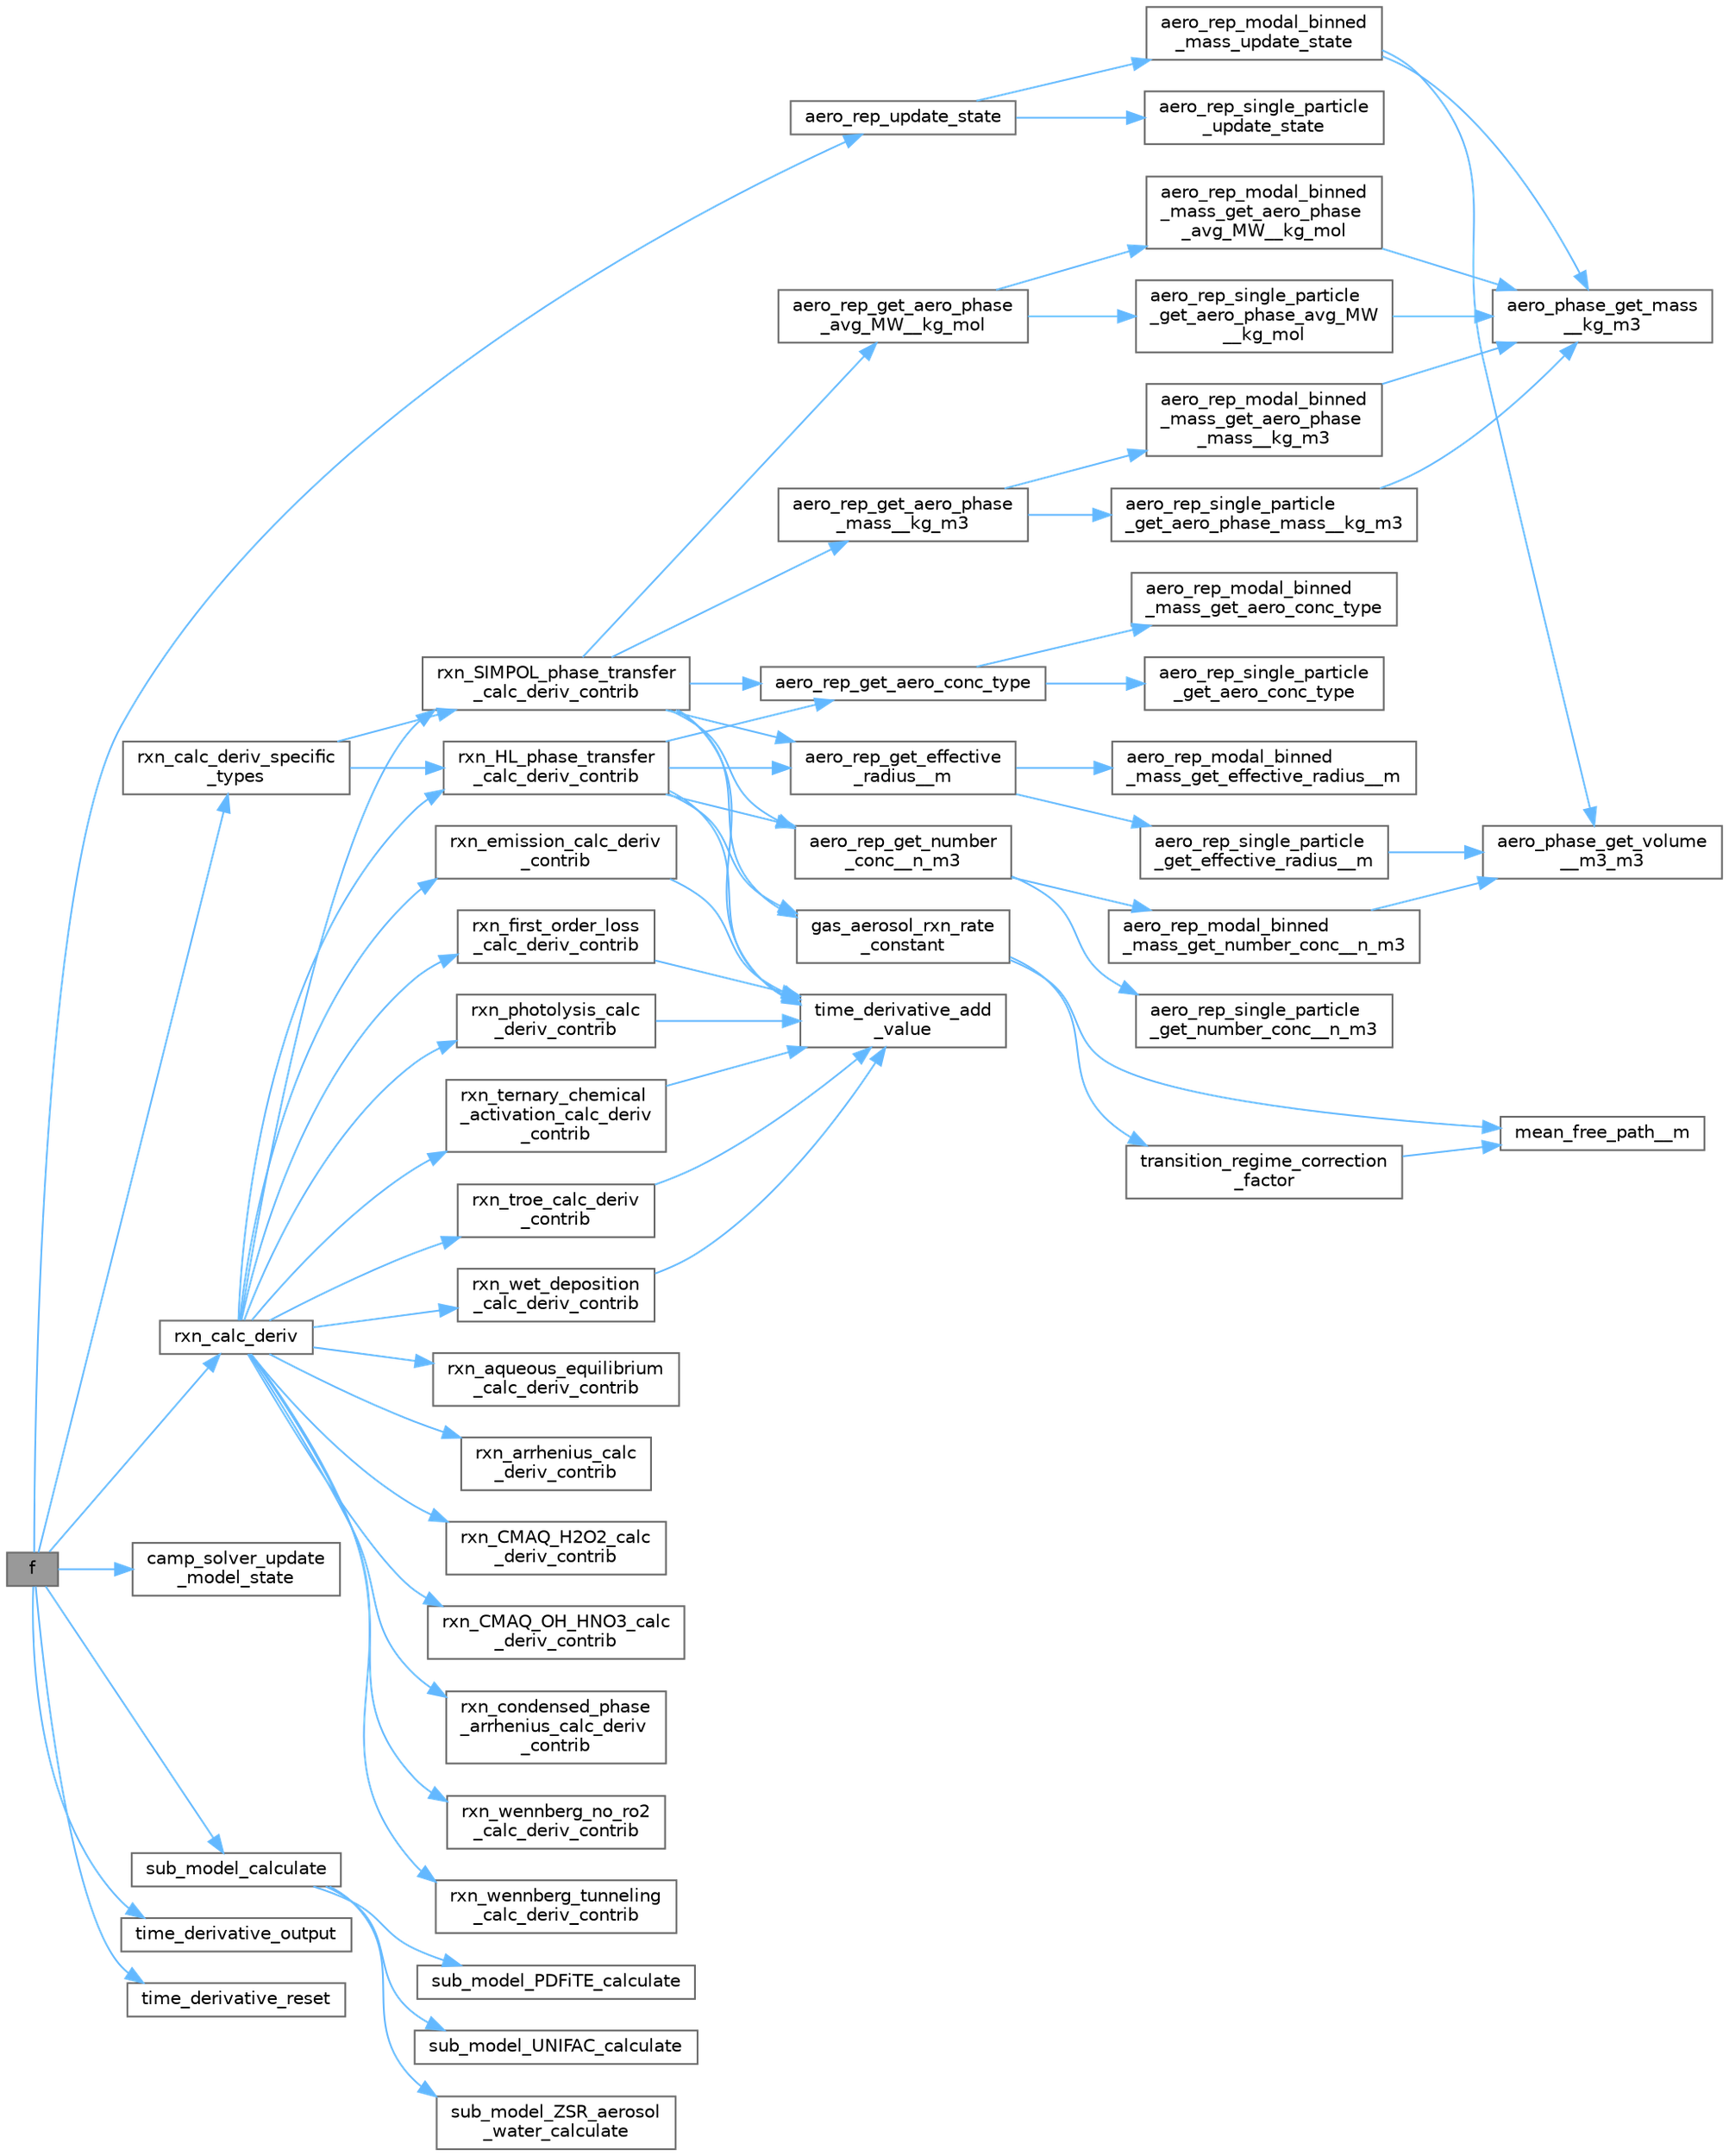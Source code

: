 digraph "f"
{
 // LATEX_PDF_SIZE
  bgcolor="transparent";
  edge [fontname=Helvetica,fontsize=10,labelfontname=Helvetica,labelfontsize=10];
  node [fontname=Helvetica,fontsize=10,shape=box,height=0.2,width=0.4];
  rankdir="LR";
  Node1 [label="f",height=0.2,width=0.4,color="gray40", fillcolor="grey60", style="filled", fontcolor="black",tooltip="Compute the time derivative f(t,y)"];
  Node1 -> Node2 [color="steelblue1",style="solid"];
  Node2 [label="aero_rep_update_state",height=0.2,width=0.4,color="grey40", fillcolor="white", style="filled",URL="$aero__rep__solver_8c.html#a42041b486fc391bc9abeee5d1ad666b2",tooltip="Update the aerosol representations for a new state."];
  Node2 -> Node3 [color="steelblue1",style="solid"];
  Node3 [label="aero_rep_modal_binned\l_mass_update_state",height=0.2,width=0.4,color="grey40", fillcolor="white", style="filled",URL="$aero__rep__modal__binned__mass_8c.html#a567e448c1ea25085add6257c6b8930c6",tooltip="Update aerosol representation data for a new state."];
  Node3 -> Node4 [color="steelblue1",style="solid"];
  Node4 [label="aero_phase_get_mass\l__kg_m3",height=0.2,width=0.4,color="grey40", fillcolor="white", style="filled",URL="$aero__phase__solver_8c.html#a965e0b9fc79db694be201edd05377dd1",tooltip="Get the mass and average MW in an aerosol phase."];
  Node3 -> Node5 [color="steelblue1",style="solid"];
  Node5 [label="aero_phase_get_volume\l__m3_m3",height=0.2,width=0.4,color="grey40", fillcolor="white", style="filled",URL="$aero__phase__solver_8c.html#a6e493e863924f29d6bd06598fa657f08",tooltip="Get the volume of an aerosol phase."];
  Node2 -> Node6 [color="steelblue1",style="solid"];
  Node6 [label="aero_rep_single_particle\l_update_state",height=0.2,width=0.4,color="grey40", fillcolor="white", style="filled",URL="$aero__rep__single__particle_8c.html#afc5e4c6a81bf52bf0c8ee88037a4954d",tooltip="Update aerosol representation data for a new state."];
  Node1 -> Node7 [color="steelblue1",style="solid"];
  Node7 [label="camp_solver_update\l_model_state",height=0.2,width=0.4,color="grey40", fillcolor="white", style="filled",URL="$camp__solver_8c.html#a21373e1f8bad206f6437deeea571f51c",tooltip="Update the model state from the current solver state."];
  Node1 -> Node8 [color="steelblue1",style="solid"];
  Node8 [label="rxn_calc_deriv",height=0.2,width=0.4,color="grey40", fillcolor="white", style="filled",URL="$rxn__solver_8c.html#af014568140c63dfab9ea1c92b056e3b8",tooltip="Calculate the time derivative ."];
  Node8 -> Node9 [color="steelblue1",style="solid"];
  Node9 [label="rxn_aqueous_equilibrium\l_calc_deriv_contrib",height=0.2,width=0.4,color="grey40", fillcolor="white", style="filled",URL="$rxns_8h.html#a8e696264a0e9f8f72c2cb00b5605cbeb",tooltip=" "];
  Node8 -> Node10 [color="steelblue1",style="solid"];
  Node10 [label="rxn_arrhenius_calc\l_deriv_contrib",height=0.2,width=0.4,color="grey40", fillcolor="white", style="filled",URL="$rxns_8h.html#a760b30a313fd1608941b8ac584a128df",tooltip=" "];
  Node8 -> Node11 [color="steelblue1",style="solid"];
  Node11 [label="rxn_CMAQ_H2O2_calc\l_deriv_contrib",height=0.2,width=0.4,color="grey40", fillcolor="white", style="filled",URL="$rxns_8h.html#a3eb8ba0e04dfdffa6171688dd493d171",tooltip=" "];
  Node8 -> Node12 [color="steelblue1",style="solid"];
  Node12 [label="rxn_CMAQ_OH_HNO3_calc\l_deriv_contrib",height=0.2,width=0.4,color="grey40", fillcolor="white", style="filled",URL="$rxns_8h.html#a2a4e9aea8e3d4a8779ec943d9ccaaad8",tooltip=" "];
  Node8 -> Node13 [color="steelblue1",style="solid"];
  Node13 [label="rxn_condensed_phase\l_arrhenius_calc_deriv\l_contrib",height=0.2,width=0.4,color="grey40", fillcolor="white", style="filled",URL="$rxns_8h.html#a838b8326dbcfa12692ecf289685897a2",tooltip=" "];
  Node8 -> Node14 [color="steelblue1",style="solid"];
  Node14 [label="rxn_emission_calc_deriv\l_contrib",height=0.2,width=0.4,color="grey40", fillcolor="white", style="filled",URL="$rxn__emission_8c.html#a0fc4250b628dae19ab3c2081a283e2b8",tooltip="Calculate contributions to the time derivative  from this reaction."];
  Node14 -> Node15 [color="steelblue1",style="solid"];
  Node15 [label="time_derivative_add\l_value",height=0.2,width=0.4,color="grey40", fillcolor="white", style="filled",URL="$time__derivative_8c.html#af4c9ab5040b544a8ec4b63a1c75922e2",tooltip="Add a contribution to the time derivative."];
  Node8 -> Node16 [color="steelblue1",style="solid"];
  Node16 [label="rxn_first_order_loss\l_calc_deriv_contrib",height=0.2,width=0.4,color="grey40", fillcolor="white", style="filled",URL="$rxn__first__order__loss_8c.html#ac1d2c5d3bf68d6adcdc4183ba340175d",tooltip="Calculate contributions to the time derivative  from this reaction."];
  Node16 -> Node15 [color="steelblue1",style="solid"];
  Node8 -> Node17 [color="steelblue1",style="solid"];
  Node17 [label="rxn_HL_phase_transfer\l_calc_deriv_contrib",height=0.2,width=0.4,color="grey40", fillcolor="white", style="filled",URL="$rxn___h_l__phase__transfer_8c.html#aa82a07e921e3d22fda1d52073b16219d",tooltip="Calculate contributions to the time derivative  from this reaction."];
  Node17 -> Node18 [color="steelblue1",style="solid"];
  Node18 [label="aero_rep_get_aero_conc_type",height=0.2,width=0.4,color="grey40", fillcolor="white", style="filled",URL="$aero__rep__solver_8c.html#a00aee7bec2d9284a74c0eb26d346dc81",tooltip="Check whether aerosol concentrations are per-particle or total for each phase."];
  Node18 -> Node19 [color="steelblue1",style="solid"];
  Node19 [label="aero_rep_modal_binned\l_mass_get_aero_conc_type",height=0.2,width=0.4,color="grey40", fillcolor="white", style="filled",URL="$aero__rep__modal__binned__mass_8c.html#a5806fae1fe7d70369bfb7a0d9c54d12f",tooltip="Get the type of aerosol concentration used."];
  Node18 -> Node20 [color="steelblue1",style="solid"];
  Node20 [label="aero_rep_single_particle\l_get_aero_conc_type",height=0.2,width=0.4,color="grey40", fillcolor="white", style="filled",URL="$aero__rep__single__particle_8c.html#a59114de73dd305d5825a8547155b8946",tooltip="Get the type of aerosol concentration used."];
  Node17 -> Node21 [color="steelblue1",style="solid"];
  Node21 [label="aero_rep_get_effective\l_radius__m",height=0.2,width=0.4,color="grey40", fillcolor="white", style="filled",URL="$aero__rep__solver_8c.html#aab8fc9de2c9bfe5d012e80322a5b653b",tooltip="Get the effective particle radius,  (m)"];
  Node21 -> Node22 [color="steelblue1",style="solid"];
  Node22 [label="aero_rep_modal_binned\l_mass_get_effective_radius__m",height=0.2,width=0.4,color="grey40", fillcolor="white", style="filled",URL="$aero__rep__modal__binned__mass_8c.html#a8d5bf734337581d90c2280ab858ccf96",tooltip="Get the effective particle radius  (m)"];
  Node21 -> Node23 [color="steelblue1",style="solid"];
  Node23 [label="aero_rep_single_particle\l_get_effective_radius__m",height=0.2,width=0.4,color="grey40", fillcolor="white", style="filled",URL="$aero__rep__single__particle_8c.html#a48b11d345d89071d34e67b5063b1b891",tooltip="Get the effective particle radius  (m)"];
  Node23 -> Node5 [color="steelblue1",style="solid"];
  Node17 -> Node24 [color="steelblue1",style="solid"];
  Node24 [label="aero_rep_get_number\l_conc__n_m3",height=0.2,width=0.4,color="grey40", fillcolor="white", style="filled",URL="$aero__rep__solver_8c.html#aa56870eb4fe20532461b1634d7688210",tooltip="Get the particle number concentration  ( )"];
  Node24 -> Node25 [color="steelblue1",style="solid"];
  Node25 [label="aero_rep_modal_binned\l_mass_get_number_conc__n_m3",height=0.2,width=0.4,color="grey40", fillcolor="white", style="filled",URL="$aero__rep__modal__binned__mass_8c.html#a2e585253c19aa48dec8c55b963999e9d",tooltip="Get the particle number concentration  ( )"];
  Node25 -> Node5 [color="steelblue1",style="solid"];
  Node24 -> Node26 [color="steelblue1",style="solid"];
  Node26 [label="aero_rep_single_particle\l_get_number_conc__n_m3",height=0.2,width=0.4,color="grey40", fillcolor="white", style="filled",URL="$aero__rep__single__particle_8c.html#afa7d35b774d0ab4d7cad7fb30d75e897",tooltip="Get the particle number concentration  ( )"];
  Node17 -> Node27 [color="steelblue1",style="solid"];
  Node27 [label="gas_aerosol_rxn_rate\l_constant",height=0.2,width=0.4,color="grey40", fillcolor="white", style="filled",URL="$util_8h.html#ada92558814324f22e19743fbf25ceb0f",tooltip=" "];
  Node27 -> Node28 [color="steelblue1",style="solid"];
  Node28 [label="mean_free_path__m",height=0.2,width=0.4,color="grey40", fillcolor="white", style="filled",URL="$util_8h.html#ae1c969544a10c17746622cf73186835c",tooltip=" "];
  Node27 -> Node29 [color="steelblue1",style="solid"];
  Node29 [label="transition_regime_correction\l_factor",height=0.2,width=0.4,color="grey40", fillcolor="white", style="filled",URL="$util_8h.html#a0ade6cf865e738fbd0629ca08500679d",tooltip=" "];
  Node29 -> Node28 [color="steelblue1",style="solid"];
  Node17 -> Node15 [color="steelblue1",style="solid"];
  Node8 -> Node30 [color="steelblue1",style="solid"];
  Node30 [label="rxn_photolysis_calc\l_deriv_contrib",height=0.2,width=0.4,color="grey40", fillcolor="white", style="filled",URL="$rxn__photolysis_8c.html#a821ebabf2abba0aa6b465747178f33d6",tooltip="Calculate contributions to the time derivative  from this reaction."];
  Node30 -> Node15 [color="steelblue1",style="solid"];
  Node8 -> Node31 [color="steelblue1",style="solid"];
  Node31 [label="rxn_SIMPOL_phase_transfer\l_calc_deriv_contrib",height=0.2,width=0.4,color="grey40", fillcolor="white", style="filled",URL="$rxn___s_i_m_p_o_l__phase__transfer_8c.html#a8387f10a0a5aa0b38cc545859542f3c4",tooltip="Calculate contributions to the time derivative  from this reaction."];
  Node31 -> Node18 [color="steelblue1",style="solid"];
  Node31 -> Node32 [color="steelblue1",style="solid"];
  Node32 [label="aero_rep_get_aero_phase\l_avg_MW__kg_mol",height=0.2,width=0.4,color="grey40", fillcolor="white", style="filled",URL="$aero__rep__solver_8c.html#a513044e29b338d17d02b5bc472a8046f",tooltip="Get the average molecular weight of an aerosol phase in this representation  ( )"];
  Node32 -> Node33 [color="steelblue1",style="solid"];
  Node33 [label="aero_rep_modal_binned\l_mass_get_aero_phase\l_avg_MW__kg_mol",height=0.2,width=0.4,color="grey40", fillcolor="white", style="filled",URL="$aero__rep__modal__binned__mass_8c.html#a2c1fd8badaa6ebffd2b45ab5314c1279",tooltip="Get the average molecular weight in an aerosol phase  ( )"];
  Node33 -> Node4 [color="steelblue1",style="solid"];
  Node32 -> Node34 [color="steelblue1",style="solid"];
  Node34 [label="aero_rep_single_particle\l_get_aero_phase_avg_MW\l__kg_mol",height=0.2,width=0.4,color="grey40", fillcolor="white", style="filled",URL="$aero__rep__single__particle_8c.html#a203b6931fd5a504b7cc1750eb582b60c",tooltip="Get the average molecular weight in an aerosol phase  ( )"];
  Node34 -> Node4 [color="steelblue1",style="solid"];
  Node31 -> Node35 [color="steelblue1",style="solid"];
  Node35 [label="aero_rep_get_aero_phase\l_mass__kg_m3",height=0.2,width=0.4,color="grey40", fillcolor="white", style="filled",URL="$aero__rep__solver_8c.html#a0d5fc5c14f5fc182d80811b27c644e86",tooltip="Get the total mass of an aerosol phase in this representation  ( )"];
  Node35 -> Node36 [color="steelblue1",style="solid"];
  Node36 [label="aero_rep_modal_binned\l_mass_get_aero_phase\l_mass__kg_m3",height=0.2,width=0.4,color="grey40", fillcolor="white", style="filled",URL="$aero__rep__modal__binned__mass_8c.html#aa84e95ce69656ab640edfdb32cc71d4c",tooltip="Get the total mass in an aerosol phase  ( )"];
  Node36 -> Node4 [color="steelblue1",style="solid"];
  Node35 -> Node37 [color="steelblue1",style="solid"];
  Node37 [label="aero_rep_single_particle\l_get_aero_phase_mass__kg_m3",height=0.2,width=0.4,color="grey40", fillcolor="white", style="filled",URL="$aero__rep__single__particle_8c.html#ad49c89b34b57e5b644d6506ead9dea34",tooltip="Get the total mass in an aerosol phase  ( )"];
  Node37 -> Node4 [color="steelblue1",style="solid"];
  Node31 -> Node21 [color="steelblue1",style="solid"];
  Node31 -> Node24 [color="steelblue1",style="solid"];
  Node31 -> Node27 [color="steelblue1",style="solid"];
  Node31 -> Node15 [color="steelblue1",style="solid"];
  Node8 -> Node38 [color="steelblue1",style="solid"];
  Node38 [label="rxn_ternary_chemical\l_activation_calc_deriv\l_contrib",height=0.2,width=0.4,color="grey40", fillcolor="white", style="filled",URL="$rxn__ternary__chemical__activation_8c.html#aab9c65ccd4b8614889c1462e2500e6b9",tooltip="Calculate contributions to the time derivative  from this reaction."];
  Node38 -> Node15 [color="steelblue1",style="solid"];
  Node8 -> Node39 [color="steelblue1",style="solid"];
  Node39 [label="rxn_troe_calc_deriv\l_contrib",height=0.2,width=0.4,color="grey40", fillcolor="white", style="filled",URL="$rxn__troe_8c.html#ae2174a745239e629f1c5480a52c3f6f2",tooltip="Calculate contributions to the time derivative  from this reaction."];
  Node39 -> Node15 [color="steelblue1",style="solid"];
  Node8 -> Node40 [color="steelblue1",style="solid"];
  Node40 [label="rxn_wennberg_no_ro2\l_calc_deriv_contrib",height=0.2,width=0.4,color="grey40", fillcolor="white", style="filled",URL="$rxns_8h.html#affb30a43f6e32c34d3c4fba241d57b3e",tooltip=" "];
  Node8 -> Node41 [color="steelblue1",style="solid"];
  Node41 [label="rxn_wennberg_tunneling\l_calc_deriv_contrib",height=0.2,width=0.4,color="grey40", fillcolor="white", style="filled",URL="$rxns_8h.html#aaf3a4bd00b50344e978728d2bf6af6d0",tooltip=" "];
  Node8 -> Node42 [color="steelblue1",style="solid"];
  Node42 [label="rxn_wet_deposition\l_calc_deriv_contrib",height=0.2,width=0.4,color="grey40", fillcolor="white", style="filled",URL="$rxn__wet__deposition_8c.html#a6aec5e3d4cbb3a9e0d993a1780c42ecd",tooltip="Calculate contributions to the time derivative  from this reaction."];
  Node42 -> Node15 [color="steelblue1",style="solid"];
  Node1 -> Node43 [color="steelblue1",style="solid"];
  Node43 [label="rxn_calc_deriv_specific\l_types",height=0.2,width=0.4,color="grey40", fillcolor="white", style="filled",URL="$rxn__solver_8c.html#a066fddd15835cba3a8b519fb734bd552",tooltip="Calculate the time derivative  for only some specific types."];
  Node43 -> Node17 [color="steelblue1",style="solid"];
  Node43 -> Node31 [color="steelblue1",style="solid"];
  Node1 -> Node44 [color="steelblue1",style="solid"];
  Node44 [label="sub_model_calculate",height=0.2,width=0.4,color="grey40", fillcolor="white", style="filled",URL="$sub__model__solver_8c.html#a7f9027610b25bafcc5b6c5af1344dd65",tooltip="Perform the sub model calculations for the current model state."];
  Node44 -> Node45 [color="steelblue1",style="solid"];
  Node45 [label="sub_model_PDFiTE_calculate",height=0.2,width=0.4,color="grey40", fillcolor="white", style="filled",URL="$sub__model___p_d_fi_t_e_8c.html#a2f46f791a4a74c77e283b5afb91911aa",tooltip="Perform the sub-model calculations for the current model state."];
  Node44 -> Node46 [color="steelblue1",style="solid"];
  Node46 [label="sub_model_UNIFAC_calculate",height=0.2,width=0.4,color="grey40", fillcolor="white", style="filled",URL="$sub__model___u_n_i_f_a_c_8c.html#a91d55564c556bf61d6bf0ccac7b43e4b",tooltip="Perform the sub-model calculations for the current model state."];
  Node44 -> Node47 [color="steelblue1",style="solid"];
  Node47 [label="sub_model_ZSR_aerosol\l_water_calculate",height=0.2,width=0.4,color="grey40", fillcolor="white", style="filled",URL="$sub__model___z_s_r__aerosol__water_8c.html#a6639a32646d84e02917b64167f36ea89",tooltip="Do pre-derivative calculations."];
  Node1 -> Node48 [color="steelblue1",style="solid"];
  Node48 [label="time_derivative_output",height=0.2,width=0.4,color="grey40", fillcolor="white", style="filled",URL="$time__derivative_8c.html#ae2c31a72134750c12f2f5d8e32c3a99d",tooltip="Output the current derivative array."];
  Node1 -> Node49 [color="steelblue1",style="solid"];
  Node49 [label="time_derivative_reset",height=0.2,width=0.4,color="grey40", fillcolor="white", style="filled",URL="$time__derivative_8c.html#a72dd19ea5bc2be11ace50e82bbd7857f",tooltip="Reset the derivative."];
}
